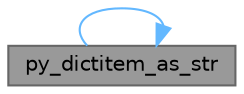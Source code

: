 digraph "py_dictitem_as_str"
{
 // LATEX_PDF_SIZE
  bgcolor="transparent";
  edge [fontname=Helvetica,fontsize=10,labelfontname=Helvetica,labelfontsize=10];
  node [fontname=Helvetica,fontsize=10,shape=box,height=0.2,width=0.4];
  rankdir="RL";
  Node1 [id="Node000001",label="py_dictitem_as_str",height=0.2,width=0.4,color="gray40", fillcolor="grey60", style="filled", fontcolor="black",tooltip="Get the value of a Python dictionary item, returned as a newly allocated char *."];
  Node1 -> Node1 [id="edge1_Node000001_Node000001",dir="back",color="steelblue1",style="solid",tooltip=" "];
}
